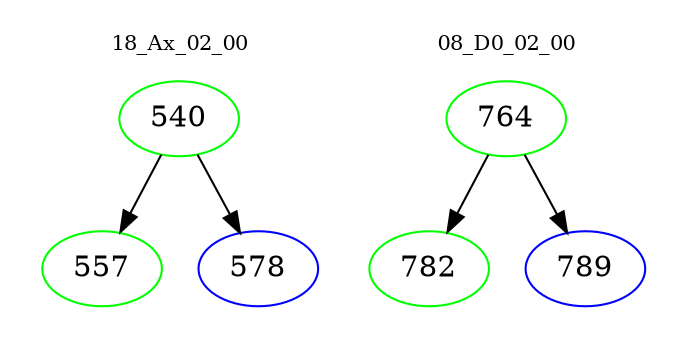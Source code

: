 digraph{
subgraph cluster_0 {
color = white
label = "18_Ax_02_00";
fontsize=10;
T0_540 [label="540", color="green"]
T0_540 -> T0_557 [color="black"]
T0_557 [label="557", color="green"]
T0_540 -> T0_578 [color="black"]
T0_578 [label="578", color="blue"]
}
subgraph cluster_1 {
color = white
label = "08_D0_02_00";
fontsize=10;
T1_764 [label="764", color="green"]
T1_764 -> T1_782 [color="black"]
T1_782 [label="782", color="green"]
T1_764 -> T1_789 [color="black"]
T1_789 [label="789", color="blue"]
}
}
